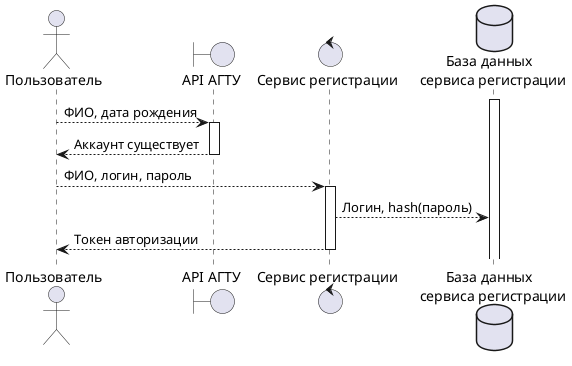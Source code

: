﻿@startuml
'https://plantuml.com/sequence-diagram

actor "Пользователь" as user 

boundary "API АГТУ" as api
'database "База данных АГТУ" as astuDb

control "Сервис регистрации" as registerControl
database "База данных \n сервиса регистрации" as db
activate db

user --> api ++ : ФИО, дата рождения
user <-- api -- : Аккаунт существует
user --> registerControl ++ : ФИО, логин, пароль
registerControl --> db : Логин, hash(пароль)
user <-- registerControl -- : Токен авторизации

@enduml